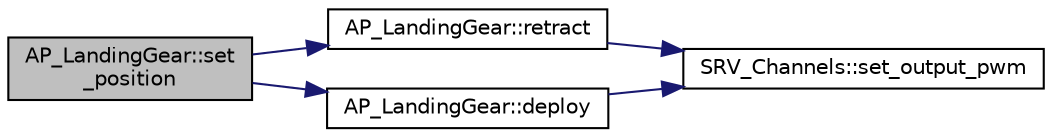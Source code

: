 digraph "AP_LandingGear::set_position"
{
 // INTERACTIVE_SVG=YES
  edge [fontname="Helvetica",fontsize="10",labelfontname="Helvetica",labelfontsize="10"];
  node [fontname="Helvetica",fontsize="10",shape=record];
  rankdir="LR";
  Node1 [label="AP_LandingGear::set\l_position",height=0.2,width=0.4,color="black", fillcolor="grey75", style="filled", fontcolor="black"];
  Node1 -> Node2 [color="midnightblue",fontsize="10",style="solid",fontname="Helvetica"];
  Node2 [label="AP_LandingGear::retract",height=0.2,width=0.4,color="black", fillcolor="white", style="filled",URL="$classAP__LandingGear.html#aeb73d31d7a2bc9a0b5937d8971af3d5a",tooltip="retract - retract landing gear "];
  Node2 -> Node3 [color="midnightblue",fontsize="10",style="solid",fontname="Helvetica"];
  Node3 [label="SRV_Channels::set_output_pwm",height=0.2,width=0.4,color="black", fillcolor="white", style="filled",URL="$classSRV__Channels.html#a6ec155ae75e3d22a0de00e21e5b330a9"];
  Node1 -> Node4 [color="midnightblue",fontsize="10",style="solid",fontname="Helvetica"];
  Node4 [label="AP_LandingGear::deploy",height=0.2,width=0.4,color="black", fillcolor="white", style="filled",URL="$classAP__LandingGear.html#acd2ea7f300d1985e26256acfd8796ef9",tooltip="deploy - deploy the landing gear "];
  Node4 -> Node3 [color="midnightblue",fontsize="10",style="solid",fontname="Helvetica"];
}
